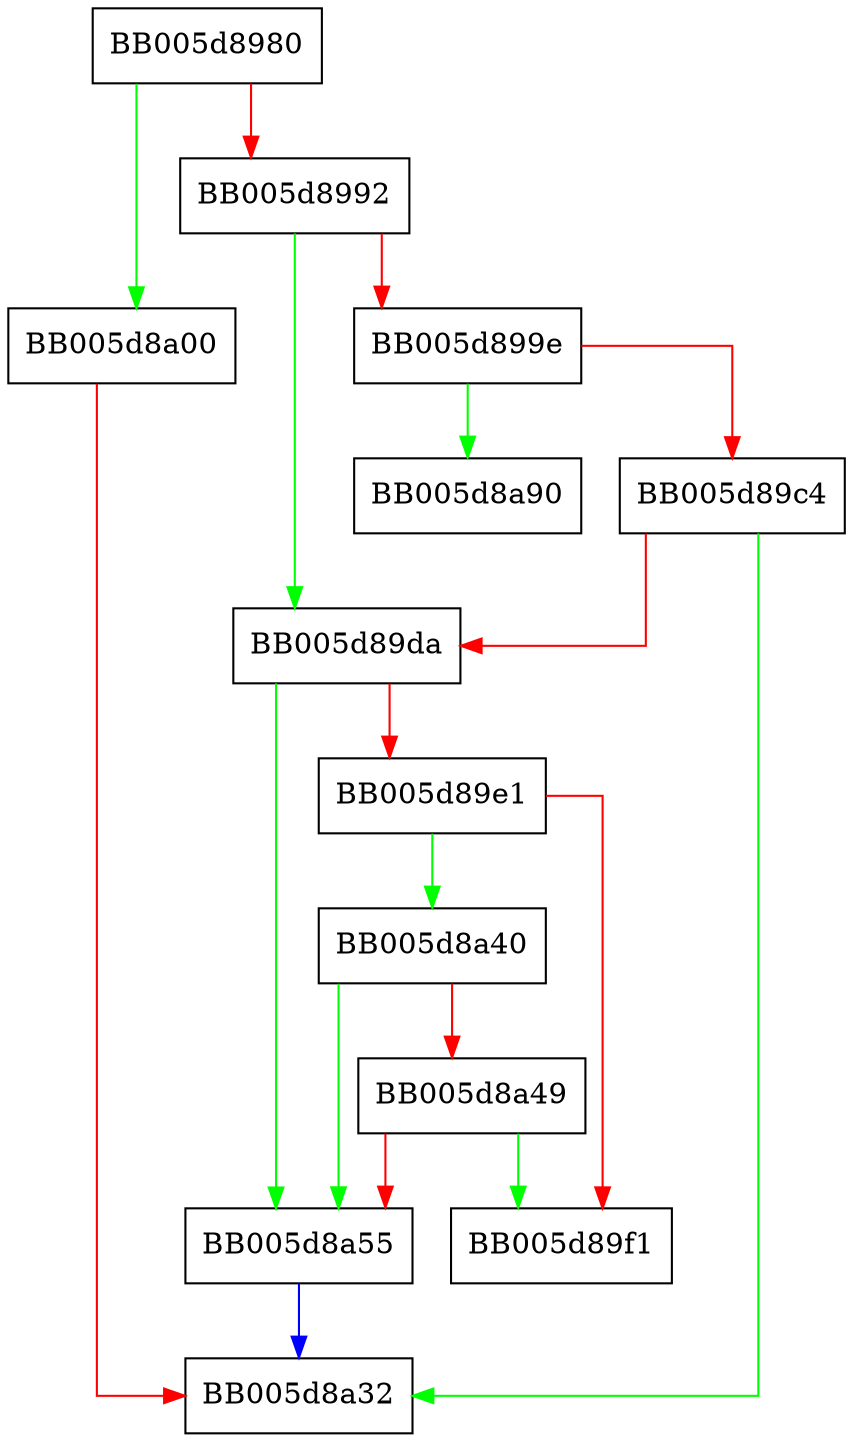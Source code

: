digraph EVP_PKEY_check {
  node [shape="box"];
  graph [splines=ortho];
  BB005d8980 -> BB005d8a00 [color="green"];
  BB005d8980 -> BB005d8992 [color="red"];
  BB005d8992 -> BB005d89da [color="green"];
  BB005d8992 -> BB005d899e [color="red"];
  BB005d899e -> BB005d8a90 [color="green"];
  BB005d899e -> BB005d89c4 [color="red"];
  BB005d89c4 -> BB005d8a32 [color="green"];
  BB005d89c4 -> BB005d89da [color="red"];
  BB005d89da -> BB005d8a55 [color="green"];
  BB005d89da -> BB005d89e1 [color="red"];
  BB005d89e1 -> BB005d8a40 [color="green"];
  BB005d89e1 -> BB005d89f1 [color="red"];
  BB005d8a00 -> BB005d8a32 [color="red"];
  BB005d8a40 -> BB005d8a55 [color="green"];
  BB005d8a40 -> BB005d8a49 [color="red"];
  BB005d8a49 -> BB005d89f1 [color="green"];
  BB005d8a49 -> BB005d8a55 [color="red"];
  BB005d8a55 -> BB005d8a32 [color="blue"];
}